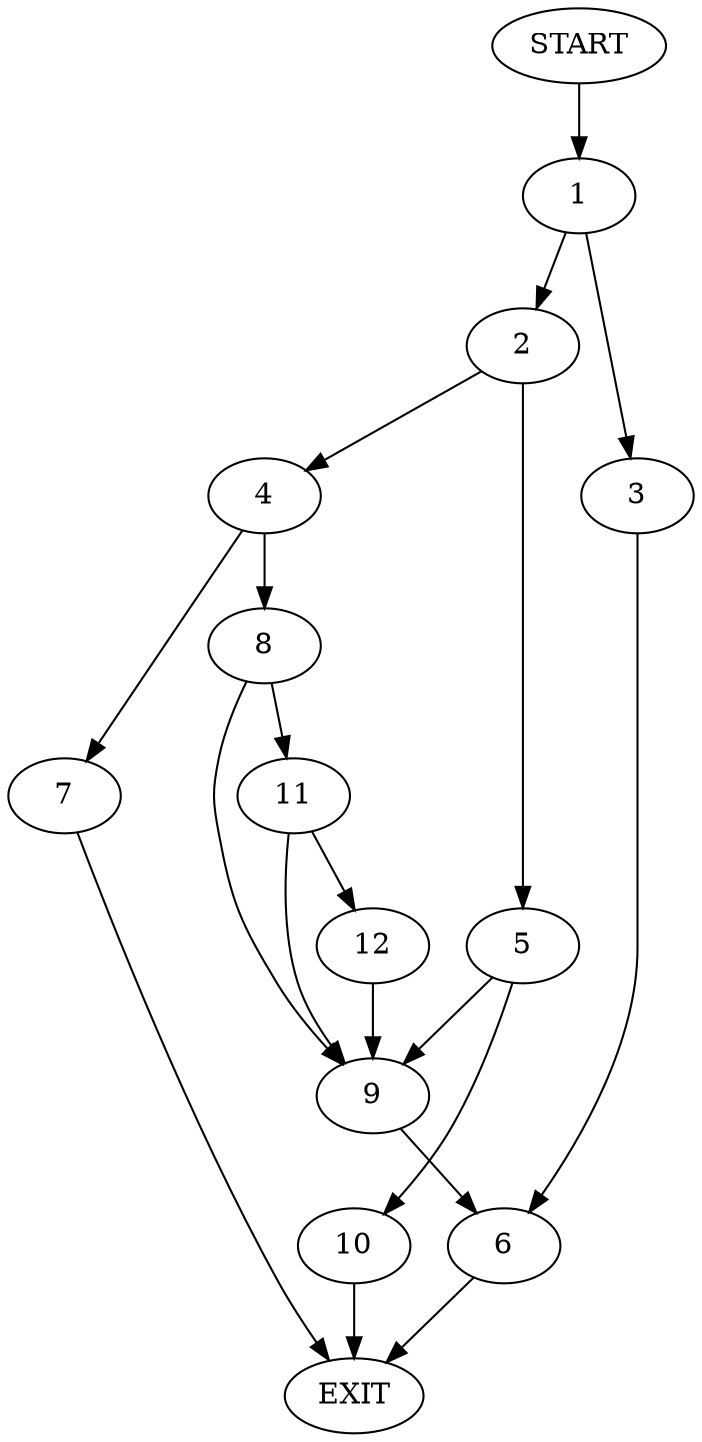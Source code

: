 digraph {
0 [label="START"]
13 [label="EXIT"]
0 -> 1
1 -> 2
1 -> 3
2 -> 4
2 -> 5
3 -> 6
6 -> 13
4 -> 7
4 -> 8
5 -> 9
5 -> 10
7 -> 13
8 -> 11
8 -> 9
11 -> 12
11 -> 9
9 -> 6
12 -> 9
10 -> 13
}
